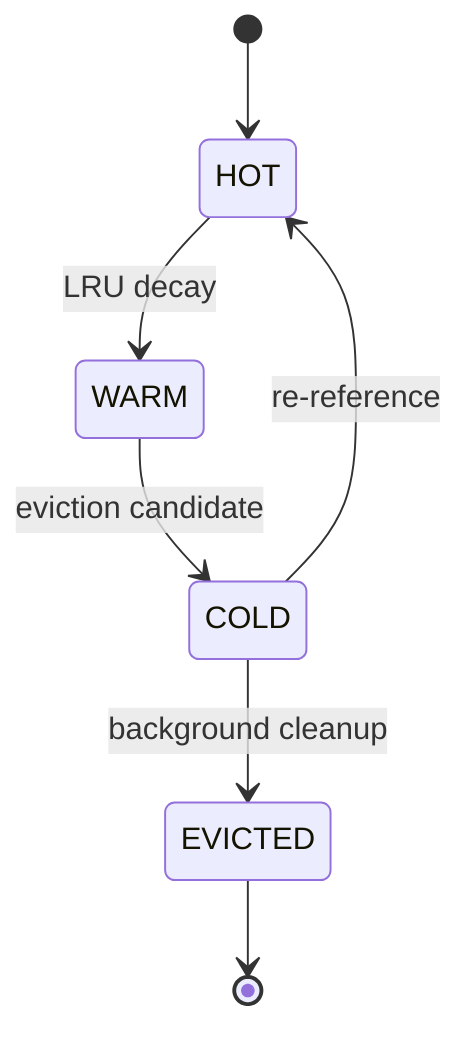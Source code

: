 stateDiagram-v2
  [*] --> HOT
  HOT --> WARM: LRU decay
  WARM --> COLD: eviction candidate
  COLD --> HOT: re-reference
  COLD --> EVICTED: background cleanup
  EVICTED --> [*]